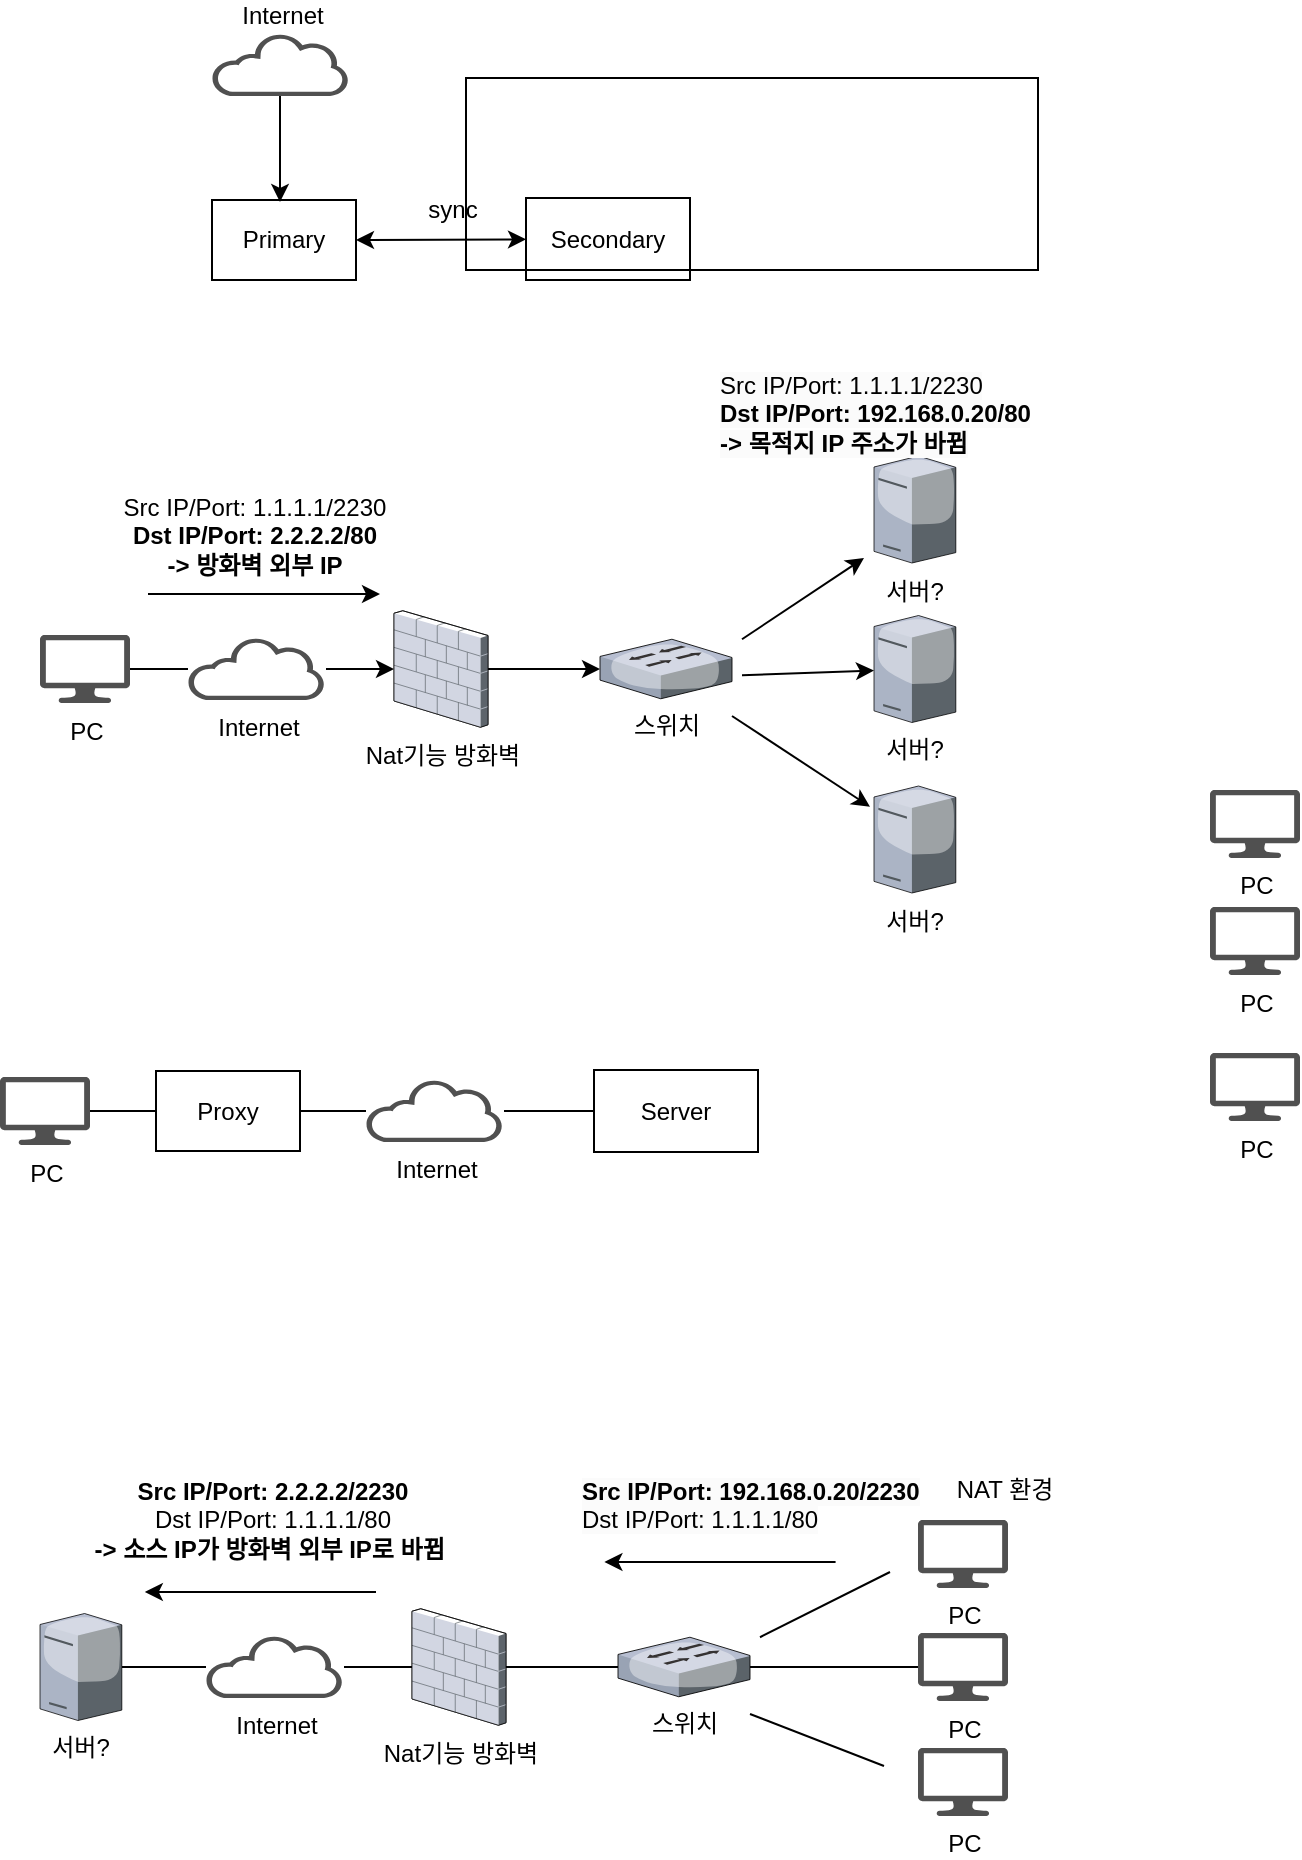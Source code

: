 <mxfile version="21.1.5" type="github">
  <diagram name="페이지-1" id="iqZ6nprKWp2xXj5Fa9KY">
    <mxGraphModel dx="1050" dy="1718" grid="0" gridSize="10" guides="1" tooltips="1" connect="1" arrows="1" fold="1" page="1" pageScale="1" pageWidth="827" pageHeight="1169" math="0" shadow="0">
      <root>
        <mxCell id="0" />
        <mxCell id="1" parent="0" />
        <mxCell id="f2OH308B1jeaEiFFSKa_-2" value="Primary" style="whiteSpace=wrap;html=1;" parent="1" vertex="1">
          <mxGeometry x="162" y="76" width="72" height="40" as="geometry" />
        </mxCell>
        <mxCell id="f2OH308B1jeaEiFFSKa_-3" value="Secondary" style="whiteSpace=wrap;html=1;" parent="1" vertex="1">
          <mxGeometry x="319" y="75" width="82" height="41" as="geometry" />
        </mxCell>
        <mxCell id="f2OH308B1jeaEiFFSKa_-6" value="" style="endArrow=classic;startArrow=classic;html=1;rounded=0;exitX=1;exitY=0.5;exitDx=0;exitDy=0;" parent="1" source="f2OH308B1jeaEiFFSKa_-2" target="f2OH308B1jeaEiFFSKa_-3" edge="1">
          <mxGeometry width="50" height="50" relative="1" as="geometry">
            <mxPoint x="243" y="105" as="sourcePoint" />
            <mxPoint x="318" y="102" as="targetPoint" />
          </mxGeometry>
        </mxCell>
        <mxCell id="f2OH308B1jeaEiFFSKa_-7" value="sync" style="text;html=1;align=center;verticalAlign=middle;resizable=0;points=[];autosize=1;strokeColor=none;fillColor=none;" parent="1" vertex="1">
          <mxGeometry x="260" y="68" width="43" height="26" as="geometry" />
        </mxCell>
        <mxCell id="f2OH308B1jeaEiFFSKa_-8" value="Internet" style="sketch=0;pointerEvents=1;shadow=0;dashed=0;html=1;strokeColor=none;fillColor=#505050;labelPosition=center;verticalLabelPosition=top;outlineConnect=0;verticalAlign=bottom;align=center;shape=mxgraph.office.clouds.cloud;" parent="1" vertex="1">
          <mxGeometry x="162" y="-7" width="69" height="31" as="geometry" />
        </mxCell>
        <mxCell id="f2OH308B1jeaEiFFSKa_-10" value="" style="whiteSpace=wrap;html=1;fillColor=none;" parent="1" vertex="1">
          <mxGeometry x="289" y="15" width="286" height="96" as="geometry" />
        </mxCell>
        <mxCell id="f2OH308B1jeaEiFFSKa_-11" value="" style="endArrow=classic;html=1;rounded=0;" parent="1" edge="1">
          <mxGeometry width="50" height="50" relative="1" as="geometry">
            <mxPoint x="196" y="24" as="sourcePoint" />
            <mxPoint x="196" y="77" as="targetPoint" />
            <Array as="points">
              <mxPoint x="196" y="26" />
            </Array>
          </mxGeometry>
        </mxCell>
        <mxCell id="dnUAbekI9BBEHS7ECR-b-10" value="" style="edgeStyle=orthogonalEdgeStyle;rounded=0;orthogonalLoop=1;jettySize=auto;html=1;" edge="1" parent="1" source="f2OH308B1jeaEiFFSKa_-14" target="dnUAbekI9BBEHS7ECR-b-1">
          <mxGeometry relative="1" as="geometry" />
        </mxCell>
        <mxCell id="f2OH308B1jeaEiFFSKa_-14" value="Internet" style="sketch=0;pointerEvents=1;shadow=0;dashed=0;html=1;strokeColor=none;fillColor=#505050;labelPosition=center;verticalLabelPosition=bottom;outlineConnect=0;verticalAlign=top;align=center;shape=mxgraph.office.clouds.cloud;" parent="1" vertex="1">
          <mxGeometry x="150" y="295" width="69" height="31" as="geometry" />
        </mxCell>
        <mxCell id="f2OH308B1jeaEiFFSKa_-22" value="" style="edgeStyle=orthogonalEdgeStyle;rounded=0;orthogonalLoop=1;jettySize=auto;html=1;endArrow=none;endFill=0;" parent="1" source="f2OH308B1jeaEiFFSKa_-17" target="f2OH308B1jeaEiFFSKa_-19" edge="1">
          <mxGeometry relative="1" as="geometry" />
        </mxCell>
        <mxCell id="f2OH308B1jeaEiFFSKa_-17" value="Proxy" style="whiteSpace=wrap;html=1;" parent="1" vertex="1">
          <mxGeometry x="134" y="511.5" width="72" height="40" as="geometry" />
        </mxCell>
        <mxCell id="f2OH308B1jeaEiFFSKa_-18" value="Server" style="whiteSpace=wrap;html=1;" parent="1" vertex="1">
          <mxGeometry x="353" y="511" width="82" height="41" as="geometry" />
        </mxCell>
        <mxCell id="f2OH308B1jeaEiFFSKa_-23" value="" style="edgeStyle=orthogonalEdgeStyle;rounded=0;orthogonalLoop=1;jettySize=auto;html=1;endArrow=none;endFill=0;" parent="1" source="f2OH308B1jeaEiFFSKa_-19" target="f2OH308B1jeaEiFFSKa_-18" edge="1">
          <mxGeometry relative="1" as="geometry" />
        </mxCell>
        <mxCell id="f2OH308B1jeaEiFFSKa_-19" value="Internet" style="sketch=0;pointerEvents=1;shadow=0;dashed=0;html=1;strokeColor=none;fillColor=#505050;labelPosition=center;verticalLabelPosition=bottom;outlineConnect=0;verticalAlign=top;align=center;shape=mxgraph.office.clouds.cloud;" parent="1" vertex="1">
          <mxGeometry x="239" y="516" width="69" height="31" as="geometry" />
        </mxCell>
        <mxCell id="f2OH308B1jeaEiFFSKa_-21" value="" style="edgeStyle=orthogonalEdgeStyle;rounded=0;orthogonalLoop=1;jettySize=auto;html=1;endArrow=none;endFill=0;" parent="1" source="f2OH308B1jeaEiFFSKa_-20" target="f2OH308B1jeaEiFFSKa_-17" edge="1">
          <mxGeometry relative="1" as="geometry" />
        </mxCell>
        <mxCell id="f2OH308B1jeaEiFFSKa_-20" value="PC" style="sketch=0;pointerEvents=1;shadow=0;dashed=0;html=1;strokeColor=none;fillColor=#505050;labelPosition=center;verticalLabelPosition=bottom;verticalAlign=top;outlineConnect=0;align=center;shape=mxgraph.office.devices.lcd_monitor;" parent="1" vertex="1">
          <mxGeometry x="56" y="514.5" width="45" height="34" as="geometry" />
        </mxCell>
        <mxCell id="f2OH308B1jeaEiFFSKa_-25" value="" style="edgeStyle=orthogonalEdgeStyle;rounded=0;orthogonalLoop=1;jettySize=auto;html=1;endArrow=none;endFill=0;" parent="1" source="f2OH308B1jeaEiFFSKa_-24" target="f2OH308B1jeaEiFFSKa_-14" edge="1">
          <mxGeometry relative="1" as="geometry" />
        </mxCell>
        <mxCell id="f2OH308B1jeaEiFFSKa_-24" value="PC" style="sketch=0;pointerEvents=1;shadow=0;dashed=0;html=1;strokeColor=none;fillColor=#505050;labelPosition=center;verticalLabelPosition=bottom;verticalAlign=top;outlineConnect=0;align=center;shape=mxgraph.office.devices.lcd_monitor;" parent="1" vertex="1">
          <mxGeometry x="76" y="293.5" width="45" height="34" as="geometry" />
        </mxCell>
        <mxCell id="dnUAbekI9BBEHS7ECR-b-11" value="" style="edgeStyle=orthogonalEdgeStyle;rounded=0;orthogonalLoop=1;jettySize=auto;html=1;" edge="1" parent="1" source="dnUAbekI9BBEHS7ECR-b-1" target="dnUAbekI9BBEHS7ECR-b-2">
          <mxGeometry relative="1" as="geometry" />
        </mxCell>
        <mxCell id="dnUAbekI9BBEHS7ECR-b-1" value="Nat기능 방화벽" style="verticalLabelPosition=bottom;sketch=0;aspect=fixed;html=1;verticalAlign=top;strokeColor=none;align=center;outlineConnect=0;shape=mxgraph.citrix.firewall;" vertex="1" parent="1">
          <mxGeometry x="253" y="281.36" width="47" height="58.28" as="geometry" />
        </mxCell>
        <mxCell id="dnUAbekI9BBEHS7ECR-b-2" value="스위치" style="verticalLabelPosition=bottom;sketch=0;aspect=fixed;html=1;verticalAlign=top;strokeColor=none;align=center;outlineConnect=0;shape=mxgraph.citrix.switch;" vertex="1" parent="1">
          <mxGeometry x="356" y="295.615" width="66" height="29.77" as="geometry" />
        </mxCell>
        <mxCell id="dnUAbekI9BBEHS7ECR-b-3" value="PC" style="sketch=0;pointerEvents=1;shadow=0;dashed=0;html=1;strokeColor=none;fillColor=#505050;labelPosition=center;verticalLabelPosition=bottom;verticalAlign=top;outlineConnect=0;align=center;shape=mxgraph.office.devices.lcd_monitor;" vertex="1" parent="1">
          <mxGeometry x="661" y="429.5" width="45" height="34" as="geometry" />
        </mxCell>
        <mxCell id="dnUAbekI9BBEHS7ECR-b-4" value="PC" style="sketch=0;pointerEvents=1;shadow=0;dashed=0;html=1;strokeColor=none;fillColor=#505050;labelPosition=center;verticalLabelPosition=bottom;verticalAlign=top;outlineConnect=0;align=center;shape=mxgraph.office.devices.lcd_monitor;" vertex="1" parent="1">
          <mxGeometry x="661" y="371" width="45" height="34" as="geometry" />
        </mxCell>
        <mxCell id="dnUAbekI9BBEHS7ECR-b-5" value="PC" style="sketch=0;pointerEvents=1;shadow=0;dashed=0;html=1;strokeColor=none;fillColor=#505050;labelPosition=center;verticalLabelPosition=bottom;verticalAlign=top;outlineConnect=0;align=center;shape=mxgraph.office.devices.lcd_monitor;" vertex="1" parent="1">
          <mxGeometry x="661" y="502.5" width="45" height="34" as="geometry" />
        </mxCell>
        <mxCell id="dnUAbekI9BBEHS7ECR-b-6" value="서버?" style="verticalLabelPosition=bottom;sketch=0;aspect=fixed;html=1;verticalAlign=top;strokeColor=none;align=center;outlineConnect=0;shape=mxgraph.citrix.tower_server;" vertex="1" parent="1">
          <mxGeometry x="493" y="204" width="40.91" height="53.5" as="geometry" />
        </mxCell>
        <mxCell id="dnUAbekI9BBEHS7ECR-b-7" value="서버?" style="verticalLabelPosition=bottom;sketch=0;aspect=fixed;html=1;verticalAlign=top;strokeColor=none;align=center;outlineConnect=0;shape=mxgraph.citrix.tower_server;" vertex="1" parent="1">
          <mxGeometry x="493" y="283.75" width="40.91" height="53.5" as="geometry" />
        </mxCell>
        <mxCell id="dnUAbekI9BBEHS7ECR-b-9" value="서버?" style="verticalLabelPosition=bottom;sketch=0;aspect=fixed;html=1;verticalAlign=top;strokeColor=none;align=center;outlineConnect=0;shape=mxgraph.citrix.tower_server;" vertex="1" parent="1">
          <mxGeometry x="493" y="369" width="40.91" height="53.5" as="geometry" />
        </mxCell>
        <mxCell id="dnUAbekI9BBEHS7ECR-b-15" value="" style="endArrow=classic;html=1;rounded=0;" edge="1" parent="1">
          <mxGeometry width="50" height="50" relative="1" as="geometry">
            <mxPoint x="427" y="295.62" as="sourcePoint" />
            <mxPoint x="488" y="255" as="targetPoint" />
          </mxGeometry>
        </mxCell>
        <mxCell id="dnUAbekI9BBEHS7ECR-b-16" value="" style="endArrow=classic;html=1;rounded=0;" edge="1" parent="1" target="dnUAbekI9BBEHS7ECR-b-7">
          <mxGeometry width="50" height="50" relative="1" as="geometry">
            <mxPoint x="427" y="313.62" as="sourcePoint" />
            <mxPoint x="482" y="314" as="targetPoint" />
          </mxGeometry>
        </mxCell>
        <mxCell id="dnUAbekI9BBEHS7ECR-b-17" value="" style="endArrow=classic;html=1;rounded=0;" edge="1" parent="1">
          <mxGeometry width="50" height="50" relative="1" as="geometry">
            <mxPoint x="422" y="334" as="sourcePoint" />
            <mxPoint x="491" y="379.38" as="targetPoint" />
          </mxGeometry>
        </mxCell>
        <mxCell id="dnUAbekI9BBEHS7ECR-b-18" value="" style="endArrow=classic;html=1;rounded=0;" edge="1" parent="1">
          <mxGeometry width="50" height="50" relative="1" as="geometry">
            <mxPoint x="130" y="273" as="sourcePoint" />
            <mxPoint x="246" y="273" as="targetPoint" />
          </mxGeometry>
        </mxCell>
        <mxCell id="dnUAbekI9BBEHS7ECR-b-20" value="Src IP/Port: 1.1.1.1/2230&lt;br&gt;&lt;b&gt;Dst IP/Port: 2.2.2.2/80&lt;br&gt;-&amp;gt; 방화벽 외부 IP&lt;/b&gt;" style="text;html=1;align=center;verticalAlign=middle;resizable=0;points=[];autosize=1;strokeColor=none;fillColor=none;" vertex="1" parent="1">
          <mxGeometry x="108" y="216" width="149" height="55" as="geometry" />
        </mxCell>
        <mxCell id="dnUAbekI9BBEHS7ECR-b-21" value="&lt;span style=&quot;color: rgb(0, 0, 0); font-family: Helvetica; font-size: 12px; font-style: normal; font-variant-ligatures: normal; font-variant-caps: normal; font-weight: 400; letter-spacing: normal; orphans: 2; text-align: center; text-indent: 0px; text-transform: none; widows: 2; word-spacing: 0px; -webkit-text-stroke-width: 0px; background-color: rgb(251, 251, 251); text-decoration-thickness: initial; text-decoration-style: initial; text-decoration-color: initial; float: none; display: inline !important;&quot;&gt;Src IP/Port: 1.1.1.1/2230&lt;/span&gt;&lt;br style=&quot;border-color: var(--border-color); color: rgb(0, 0, 0); font-family: Helvetica; font-size: 12px; font-style: normal; font-variant-ligatures: normal; font-variant-caps: normal; font-weight: 400; letter-spacing: normal; orphans: 2; text-align: center; text-indent: 0px; text-transform: none; widows: 2; word-spacing: 0px; -webkit-text-stroke-width: 0px; background-color: rgb(251, 251, 251); text-decoration-thickness: initial; text-decoration-style: initial; text-decoration-color: initial;&quot;&gt;&lt;span style=&quot;color: rgb(0, 0, 0); font-family: Helvetica; font-size: 12px; font-style: normal; font-variant-ligatures: normal; font-variant-caps: normal; letter-spacing: normal; orphans: 2; text-align: center; text-indent: 0px; text-transform: none; widows: 2; word-spacing: 0px; -webkit-text-stroke-width: 0px; background-color: rgb(251, 251, 251); text-decoration-thickness: initial; text-decoration-style: initial; text-decoration-color: initial; float: none; display: inline !important;&quot;&gt;&lt;b&gt;Dst IP/Port: 192.168.0.20/80&lt;br&gt;-&amp;gt; 목적지 IP 주소가 바뀜&lt;/b&gt;&lt;br&gt;&lt;/span&gt;" style="text;whiteSpace=wrap;html=1;" vertex="1" parent="1">
          <mxGeometry x="414.0" y="155" width="166" height="51" as="geometry" />
        </mxCell>
        <mxCell id="dnUAbekI9BBEHS7ECR-b-22" value="" style="edgeStyle=orthogonalEdgeStyle;rounded=0;orthogonalLoop=1;jettySize=auto;html=1;endArrow=none;endFill=0;" edge="1" parent="1" source="dnUAbekI9BBEHS7ECR-b-23" target="dnUAbekI9BBEHS7ECR-b-27">
          <mxGeometry relative="1" as="geometry" />
        </mxCell>
        <mxCell id="dnUAbekI9BBEHS7ECR-b-23" value="Internet" style="sketch=0;pointerEvents=1;shadow=0;dashed=0;html=1;strokeColor=none;fillColor=#505050;labelPosition=center;verticalLabelPosition=bottom;outlineConnect=0;verticalAlign=top;align=center;shape=mxgraph.office.clouds.cloud;" vertex="1" parent="1">
          <mxGeometry x="159" y="794" width="69" height="31" as="geometry" />
        </mxCell>
        <mxCell id="dnUAbekI9BBEHS7ECR-b-25" value="PC" style="sketch=0;pointerEvents=1;shadow=0;dashed=0;html=1;strokeColor=none;fillColor=#505050;labelPosition=center;verticalLabelPosition=bottom;verticalAlign=top;outlineConnect=0;align=center;shape=mxgraph.office.devices.lcd_monitor;" vertex="1" parent="1">
          <mxGeometry x="515" y="736" width="45" height="34" as="geometry" />
        </mxCell>
        <mxCell id="dnUAbekI9BBEHS7ECR-b-26" value="" style="edgeStyle=orthogonalEdgeStyle;rounded=0;orthogonalLoop=1;jettySize=auto;html=1;endArrow=none;endFill=0;" edge="1" parent="1" source="dnUAbekI9BBEHS7ECR-b-27" target="dnUAbekI9BBEHS7ECR-b-28">
          <mxGeometry relative="1" as="geometry" />
        </mxCell>
        <mxCell id="dnUAbekI9BBEHS7ECR-b-27" value="Nat기능 방화벽" style="verticalLabelPosition=bottom;sketch=0;aspect=fixed;html=1;verticalAlign=top;strokeColor=none;align=center;outlineConnect=0;shape=mxgraph.citrix.firewall;" vertex="1" parent="1">
          <mxGeometry x="262" y="780.36" width="47" height="58.28" as="geometry" />
        </mxCell>
        <mxCell id="dnUAbekI9BBEHS7ECR-b-41" value="" style="edgeStyle=orthogonalEdgeStyle;rounded=0;orthogonalLoop=1;jettySize=auto;html=1;endArrow=none;endFill=0;" edge="1" parent="1" source="dnUAbekI9BBEHS7ECR-b-28" target="dnUAbekI9BBEHS7ECR-b-39">
          <mxGeometry relative="1" as="geometry" />
        </mxCell>
        <mxCell id="dnUAbekI9BBEHS7ECR-b-28" value="스위치" style="verticalLabelPosition=bottom;sketch=0;aspect=fixed;html=1;verticalAlign=top;strokeColor=none;align=center;outlineConnect=0;shape=mxgraph.citrix.switch;" vertex="1" parent="1">
          <mxGeometry x="365" y="794.615" width="66" height="29.77" as="geometry" />
        </mxCell>
        <mxCell id="dnUAbekI9BBEHS7ECR-b-40" value="" style="edgeStyle=orthogonalEdgeStyle;rounded=0;orthogonalLoop=1;jettySize=auto;html=1;endArrow=none;endFill=0;" edge="1" parent="1" source="dnUAbekI9BBEHS7ECR-b-30" target="dnUAbekI9BBEHS7ECR-b-23">
          <mxGeometry relative="1" as="geometry" />
        </mxCell>
        <mxCell id="dnUAbekI9BBEHS7ECR-b-30" value="서버?" style="verticalLabelPosition=bottom;sketch=0;aspect=fixed;html=1;verticalAlign=top;strokeColor=none;align=center;outlineConnect=0;shape=mxgraph.citrix.tower_server;" vertex="1" parent="1">
          <mxGeometry x="76.0" y="782.75" width="40.91" height="53.5" as="geometry" />
        </mxCell>
        <mxCell id="dnUAbekI9BBEHS7ECR-b-32" value="" style="endArrow=none;html=1;rounded=0;endFill=0;" edge="1" parent="1">
          <mxGeometry width="50" height="50" relative="1" as="geometry">
            <mxPoint x="436" y="794.62" as="sourcePoint" />
            <mxPoint x="501" y="762" as="targetPoint" />
          </mxGeometry>
        </mxCell>
        <mxCell id="dnUAbekI9BBEHS7ECR-b-34" value="" style="endArrow=none;html=1;rounded=0;endFill=0;" edge="1" parent="1">
          <mxGeometry width="50" height="50" relative="1" as="geometry">
            <mxPoint x="431" y="833" as="sourcePoint" />
            <mxPoint x="498" y="859" as="targetPoint" />
          </mxGeometry>
        </mxCell>
        <mxCell id="dnUAbekI9BBEHS7ECR-b-35" value="" style="endArrow=classic;html=1;rounded=0;" edge="1" parent="1">
          <mxGeometry width="50" height="50" relative="1" as="geometry">
            <mxPoint x="244" y="772" as="sourcePoint" />
            <mxPoint x="128.41" y="772" as="targetPoint" />
          </mxGeometry>
        </mxCell>
        <mxCell id="dnUAbekI9BBEHS7ECR-b-36" value="&lt;b&gt;Src IP/Port: 2.2.2.2/2230&lt;/b&gt;&lt;br style=&quot;border-color: var(--border-color);&quot;&gt;&lt;span style=&quot;border-color: var(--border-color);&quot;&gt;Dst IP/Port: 1.1.1.1/80&lt;br style=&quot;border-color: var(--border-color);&quot;&gt;&lt;b&gt;-&amp;gt; 소스 IP가 방화벽 외부 IP로 바뀜&amp;nbsp;&lt;/b&gt;&lt;/span&gt;" style="text;html=1;align=center;verticalAlign=middle;resizable=0;points=[];autosize=1;strokeColor=none;fillColor=none;" vertex="1" parent="1">
          <mxGeometry x="88.91" y="708" width="207" height="55" as="geometry" />
        </mxCell>
        <mxCell id="dnUAbekI9BBEHS7ECR-b-37" value="&lt;span style=&quot;color: rgb(0, 0, 0); font-family: Helvetica; font-size: 12px; font-style: normal; font-variant-ligatures: normal; font-variant-caps: normal; letter-spacing: normal; orphans: 2; text-align: center; text-indent: 0px; text-transform: none; widows: 2; word-spacing: 0px; -webkit-text-stroke-width: 0px; background-color: rgb(251, 251, 251); text-decoration-thickness: initial; text-decoration-style: initial; text-decoration-color: initial; float: none; display: inline !important;&quot;&gt;&lt;b&gt;Src IP/Port: 192.168.0.20/2230&lt;/b&gt;&lt;/span&gt;&lt;br style=&quot;border-color: var(--border-color); color: rgb(0, 0, 0); font-family: Helvetica; font-size: 12px; font-style: normal; font-variant-ligatures: normal; font-variant-caps: normal; font-weight: 400; letter-spacing: normal; orphans: 2; text-align: center; text-indent: 0px; text-transform: none; widows: 2; word-spacing: 0px; -webkit-text-stroke-width: 0px; background-color: rgb(251, 251, 251); text-decoration-thickness: initial; text-decoration-style: initial; text-decoration-color: initial;&quot;&gt;&lt;span style=&quot;color: rgb(0, 0, 0); font-family: Helvetica; font-size: 12px; font-style: normal; font-variant-ligatures: normal; font-variant-caps: normal; letter-spacing: normal; orphans: 2; text-align: center; text-indent: 0px; text-transform: none; widows: 2; word-spacing: 0px; -webkit-text-stroke-width: 0px; background-color: rgb(251, 251, 251); text-decoration-thickness: initial; text-decoration-style: initial; text-decoration-color: initial; float: none; display: inline !important;&quot;&gt;Dst IP/Port: 1.1.1.1/80&lt;br&gt;&lt;/span&gt;" style="text;whiteSpace=wrap;html=1;" vertex="1" parent="1">
          <mxGeometry x="345" y="708" width="174" height="51" as="geometry" />
        </mxCell>
        <mxCell id="dnUAbekI9BBEHS7ECR-b-38" value="PC" style="sketch=0;pointerEvents=1;shadow=0;dashed=0;html=1;strokeColor=none;fillColor=#505050;labelPosition=center;verticalLabelPosition=bottom;verticalAlign=top;outlineConnect=0;align=center;shape=mxgraph.office.devices.lcd_monitor;" vertex="1" parent="1">
          <mxGeometry x="515" y="850" width="45" height="34" as="geometry" />
        </mxCell>
        <mxCell id="dnUAbekI9BBEHS7ECR-b-39" value="PC" style="sketch=0;pointerEvents=1;shadow=0;dashed=0;html=1;strokeColor=none;fillColor=#505050;labelPosition=center;verticalLabelPosition=bottom;verticalAlign=top;outlineConnect=0;align=center;shape=mxgraph.office.devices.lcd_monitor;" vertex="1" parent="1">
          <mxGeometry x="515" y="792.5" width="45" height="34" as="geometry" />
        </mxCell>
        <mxCell id="dnUAbekI9BBEHS7ECR-b-42" value="" style="endArrow=classic;html=1;rounded=0;" edge="1" parent="1">
          <mxGeometry width="50" height="50" relative="1" as="geometry">
            <mxPoint x="473.79" y="757" as="sourcePoint" />
            <mxPoint x="358.2" y="757" as="targetPoint" />
          </mxGeometry>
        </mxCell>
        <mxCell id="dnUAbekI9BBEHS7ECR-b-43" value="NAT 환경" style="text;html=1;align=center;verticalAlign=middle;resizable=0;points=[];autosize=1;strokeColor=none;fillColor=none;" vertex="1" parent="1">
          <mxGeometry x="524" y="708" width="68" height="26" as="geometry" />
        </mxCell>
      </root>
    </mxGraphModel>
  </diagram>
</mxfile>
